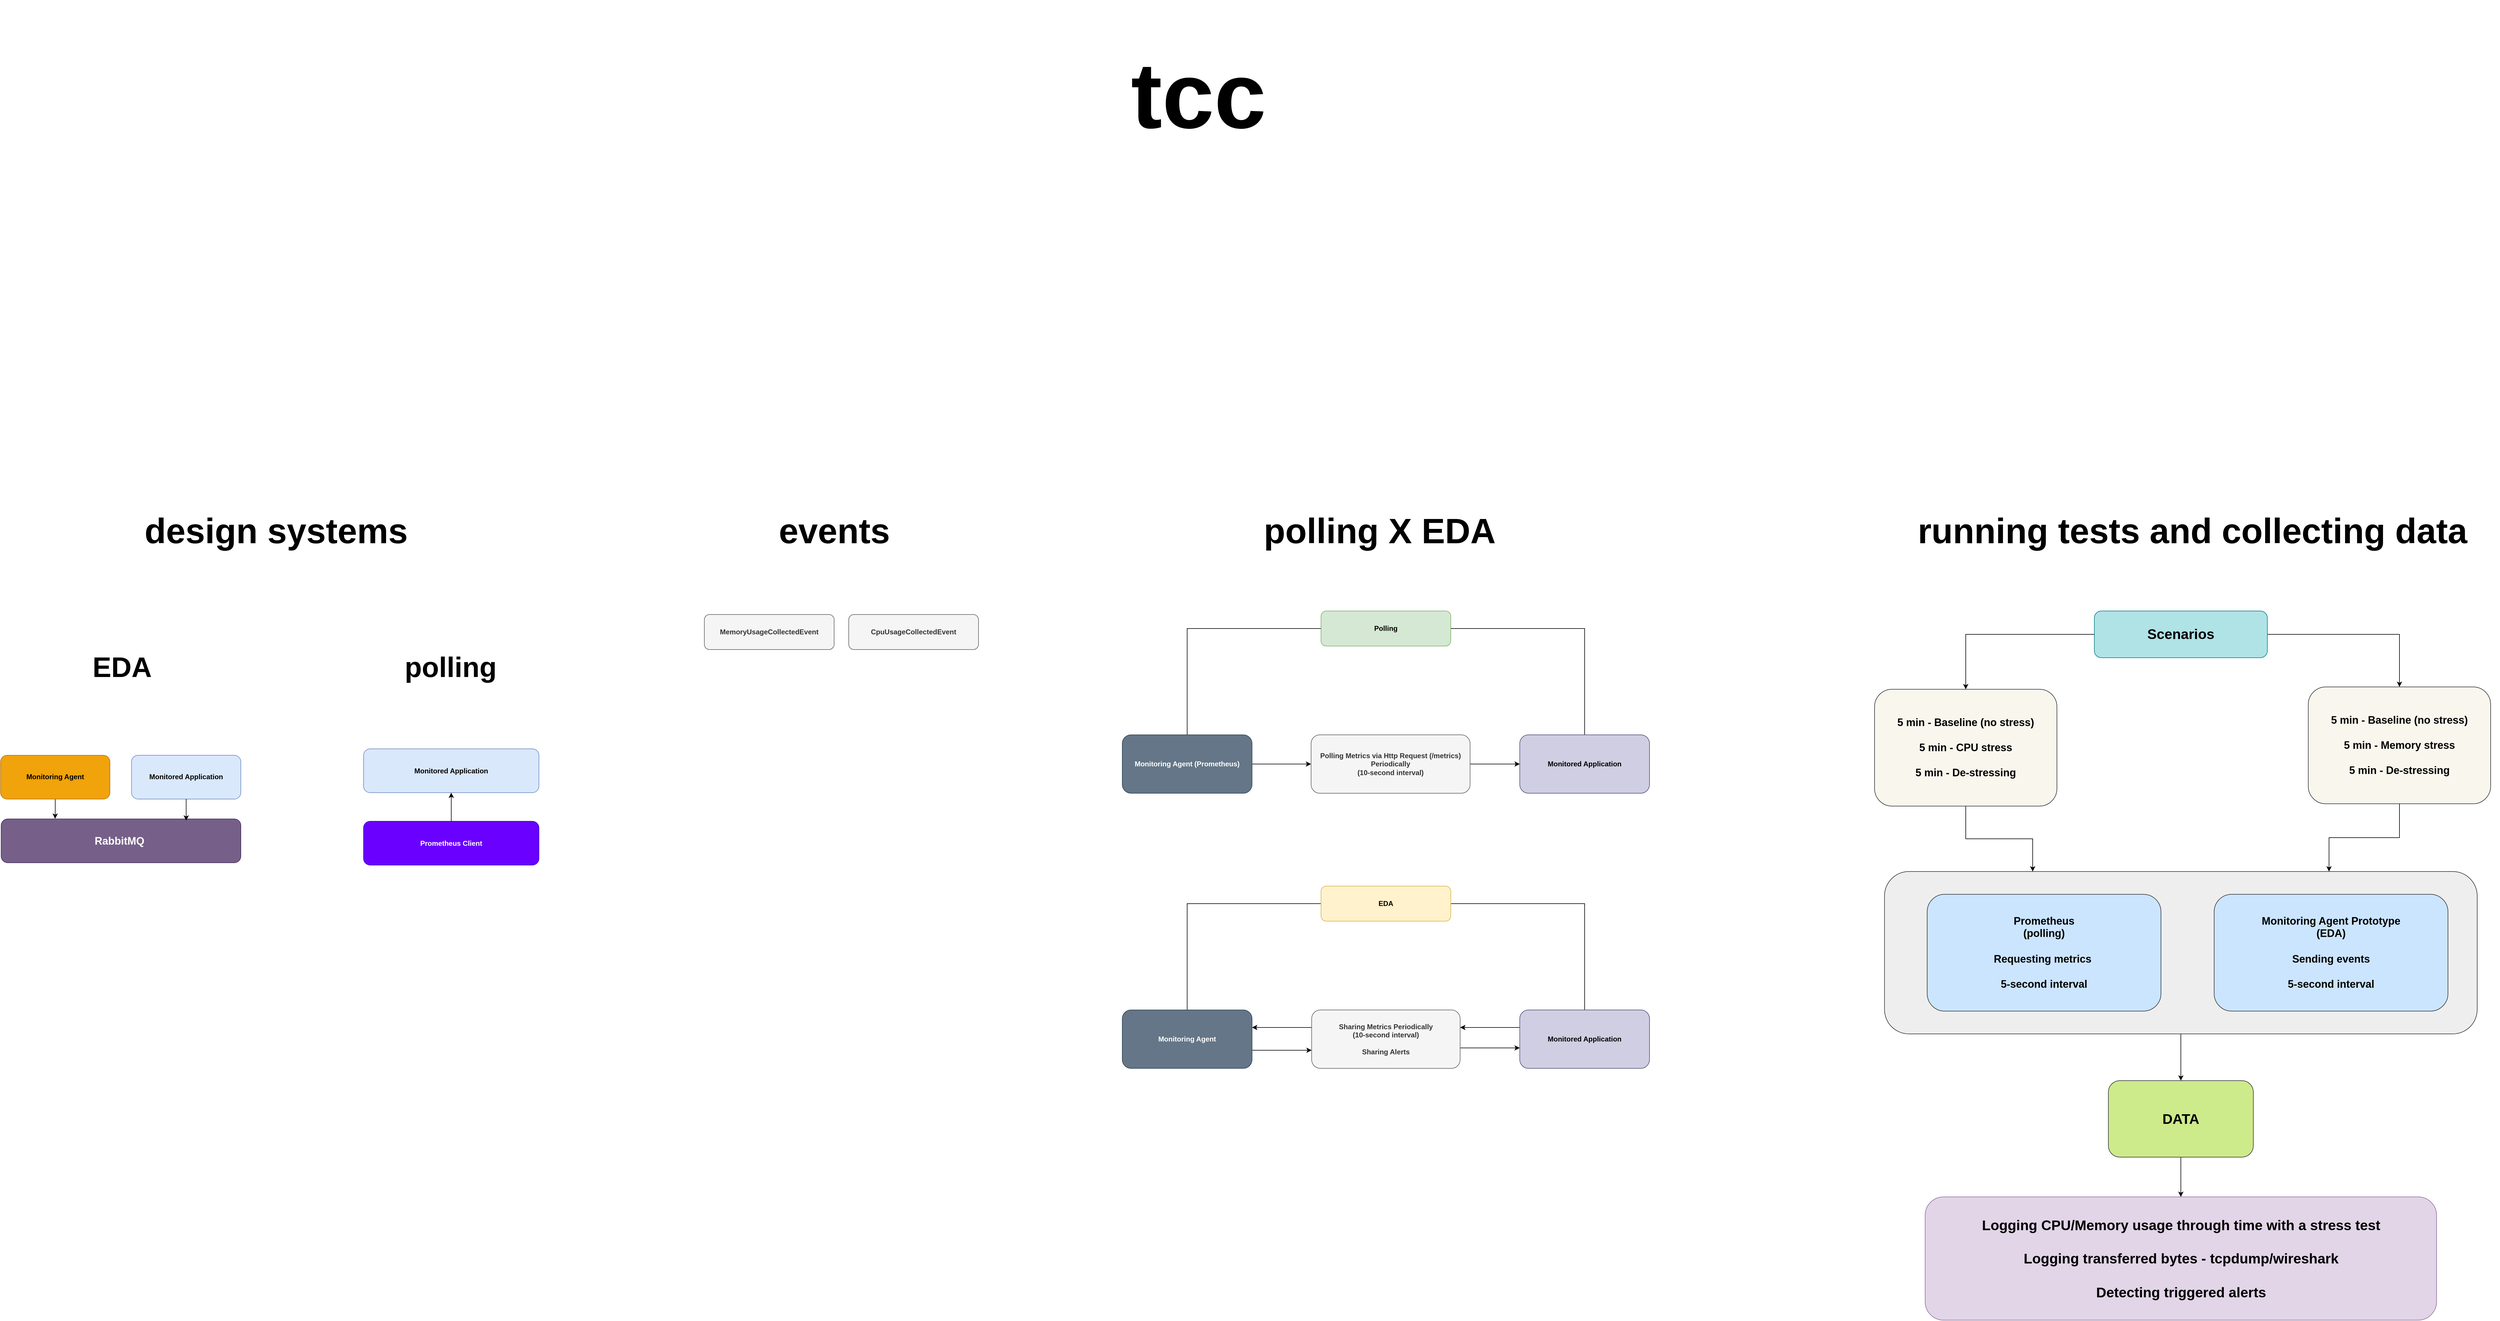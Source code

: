 <mxfile version="27.0.1">
  <diagram name="Page-1" id="tMXXNP4Gvz63WRGAOVup">
    <mxGraphModel dx="7953" dy="4657" grid="0" gridSize="10" guides="1" tooltips="1" connect="1" arrows="1" fold="1" page="0" pageScale="1" pageWidth="850" pageHeight="1100" background="none" math="0" shadow="0">
      <root>
        <mxCell id="0" />
        <mxCell id="1" parent="0" />
        <mxCell id="PLIj2wa3UJK4G8XW_Zh2-36" style="edgeStyle=orthogonalEdgeStyle;rounded=0;orthogonalLoop=1;jettySize=auto;html=1;" parent="1" source="PLIj2wa3UJK4G8XW_Zh2-28" target="PLIj2wa3UJK4G8XW_Zh2-33" edge="1">
          <mxGeometry relative="1" as="geometry" />
        </mxCell>
        <mxCell id="PLIj2wa3UJK4G8XW_Zh2-28" value="" style="rounded=1;whiteSpace=wrap;html=1;fontStyle=1;fontSize=18;fillColor=#eeeeee;strokeColor=#36393d;" parent="1" vertex="1">
          <mxGeometry x="145" y="-192" width="1014" height="278" as="geometry" />
        </mxCell>
        <mxCell id="QCL9CWaMX2KkeLVTbilG-2" value="tcc" style="text;html=1;align=center;verticalAlign=middle;whiteSpace=wrap;rounded=0;fontSize=160;fontStyle=1;fontFamily=Helvetica;" parent="1" vertex="1">
          <mxGeometry x="-1609" y="-1684" width="1161" height="326" as="geometry" />
        </mxCell>
        <mxCell id="QCL9CWaMX2KkeLVTbilG-7" value="events" style="text;html=1;align=center;verticalAlign=middle;whiteSpace=wrap;rounded=0;fontSize=60;fontStyle=1;fontFamily=Helvetica;" parent="1" vertex="1">
          <mxGeometry x="-1910" y="-844" width="517" height="138" as="geometry" />
        </mxCell>
        <mxCell id="QCL9CWaMX2KkeLVTbilG-38" value="design systems" style="text;html=1;align=center;verticalAlign=middle;whiteSpace=wrap;rounded=0;fontSize=60;fontStyle=1;fontFamily=Helvetica;" parent="1" vertex="1">
          <mxGeometry x="-2865" y="-844" width="517" height="138" as="geometry" />
        </mxCell>
        <mxCell id="QCL9CWaMX2KkeLVTbilG-55" value="MemoryUsageCollectedEvent" style="rounded=1;whiteSpace=wrap;html=1;fillColor=#f5f5f5;fontColor=#333333;strokeColor=#666666;fontStyle=1" parent="1" vertex="1">
          <mxGeometry x="-1874" y="-632" width="222" height="60" as="geometry" />
        </mxCell>
        <mxCell id="VkpXK9qTSNjcK0zEMSsr-28" value="CpuUsageCollectedEvent" style="rounded=1;whiteSpace=wrap;html=1;fillColor=#f5f5f5;fontColor=#333333;strokeColor=#666666;fontStyle=1" parent="1" vertex="1">
          <mxGeometry x="-1627" y="-632" width="222" height="60" as="geometry" />
        </mxCell>
        <mxCell id="PLIj2wa3UJK4G8XW_Zh2-63" style="edgeStyle=orthogonalEdgeStyle;rounded=0;orthogonalLoop=1;jettySize=auto;html=1;" parent="1" source="1jicTN_pAsYFOgk-eUM7-3" target="QCL9CWaMX2KkeLVTbilG-46" edge="1">
          <mxGeometry relative="1" as="geometry" />
        </mxCell>
        <mxCell id="1jicTN_pAsYFOgk-eUM7-3" value="Prometheus Client" style="rounded=1;whiteSpace=wrap;html=1;fillColor=#6a00ff;strokeColor=#3700CC;fontStyle=1;fontColor=#ffffff;" parent="1" vertex="1">
          <mxGeometry x="-2457" y="-278" width="300" height="75" as="geometry" />
        </mxCell>
        <mxCell id="JNNC70xLUOCxBY-MtSvW-1" value="polling X EDA" style="text;html=1;align=center;verticalAlign=middle;whiteSpace=wrap;rounded=0;fontSize=60;fontStyle=1;fontFamily=Helvetica;" parent="1" vertex="1">
          <mxGeometry x="-977" y="-844" width="517" height="138" as="geometry" />
        </mxCell>
        <mxCell id="JNNC70xLUOCxBY-MtSvW-13" style="edgeStyle=orthogonalEdgeStyle;rounded=0;orthogonalLoop=1;jettySize=auto;html=1;endArrow=none;startFill=0;" parent="1" source="JNNC70xLUOCxBY-MtSvW-2" target="JNNC70xLUOCxBY-MtSvW-6" edge="1">
          <mxGeometry relative="1" as="geometry" />
        </mxCell>
        <mxCell id="JNNC70xLUOCxBY-MtSvW-17" style="edgeStyle=orthogonalEdgeStyle;rounded=0;orthogonalLoop=1;jettySize=auto;html=1;endArrow=none;startFill=0;" parent="1" source="JNNC70xLUOCxBY-MtSvW-2" target="JNNC70xLUOCxBY-MtSvW-15" edge="1">
          <mxGeometry relative="1" as="geometry" />
        </mxCell>
        <mxCell id="JNNC70xLUOCxBY-MtSvW-2" value="Polling" style="rounded=1;whiteSpace=wrap;html=1;fillColor=#d5e8d4;strokeColor=#82b366;fontStyle=1" parent="1" vertex="1">
          <mxGeometry x="-819" y="-638" width="222" height="60" as="geometry" />
        </mxCell>
        <mxCell id="JNNC70xLUOCxBY-MtSvW-22" style="edgeStyle=orthogonalEdgeStyle;rounded=0;orthogonalLoop=1;jettySize=auto;html=1;endArrow=none;startFill=0;" parent="1" source="JNNC70xLUOCxBY-MtSvW-3" target="JNNC70xLUOCxBY-MtSvW-21" edge="1">
          <mxGeometry relative="1" as="geometry" />
        </mxCell>
        <mxCell id="JNNC70xLUOCxBY-MtSvW-24" style="edgeStyle=orthogonalEdgeStyle;rounded=0;orthogonalLoop=1;jettySize=auto;html=1;endArrow=none;startFill=0;" parent="1" source="JNNC70xLUOCxBY-MtSvW-3" target="JNNC70xLUOCxBY-MtSvW-23" edge="1">
          <mxGeometry relative="1" as="geometry" />
        </mxCell>
        <mxCell id="JNNC70xLUOCxBY-MtSvW-3" value="EDA" style="rounded=1;whiteSpace=wrap;html=1;fillColor=#fff2cc;strokeColor=#d6b656;fontStyle=1" parent="1" vertex="1">
          <mxGeometry x="-819" y="-167" width="222" height="60" as="geometry" />
        </mxCell>
        <mxCell id="JNNC70xLUOCxBY-MtSvW-19" style="edgeStyle=orthogonalEdgeStyle;rounded=0;orthogonalLoop=1;jettySize=auto;html=1;" parent="1" source="JNNC70xLUOCxBY-MtSvW-6" target="JNNC70xLUOCxBY-MtSvW-16" edge="1">
          <mxGeometry relative="1" as="geometry" />
        </mxCell>
        <mxCell id="JNNC70xLUOCxBY-MtSvW-6" value="Monitoring Agent (Prometheus)" style="rounded=1;whiteSpace=wrap;html=1;fillColor=#647687;strokeColor=#314354;fontStyle=1;fontColor=#ffffff;" parent="1" vertex="1">
          <mxGeometry x="-1159" y="-426" width="222" height="100" as="geometry" />
        </mxCell>
        <mxCell id="JNNC70xLUOCxBY-MtSvW-26" style="edgeStyle=orthogonalEdgeStyle;rounded=0;orthogonalLoop=1;jettySize=auto;html=1;" parent="1" source="JNNC70xLUOCxBY-MtSvW-7" target="JNNC70xLUOCxBY-MtSvW-21" edge="1">
          <mxGeometry relative="1" as="geometry">
            <Array as="points">
              <mxPoint x="-874" y="75" />
              <mxPoint x="-874" y="75" />
            </Array>
          </mxGeometry>
        </mxCell>
        <mxCell id="k1iTT2K7MQ_K4zx84KMY-3" style="edgeStyle=orthogonalEdgeStyle;rounded=0;orthogonalLoop=1;jettySize=auto;html=1;" parent="1" source="JNNC70xLUOCxBY-MtSvW-7" target="JNNC70xLUOCxBY-MtSvW-23" edge="1">
          <mxGeometry relative="1" as="geometry">
            <Array as="points">
              <mxPoint x="-538" y="110" />
              <mxPoint x="-538" y="110" />
            </Array>
          </mxGeometry>
        </mxCell>
        <mxCell id="JNNC70xLUOCxBY-MtSvW-7" value="Sharing Metrics Periodically &lt;br&gt;(10-second interval)&lt;div&gt;&lt;br&gt;&lt;/div&gt;&lt;div&gt;Sharing Alerts&lt;/div&gt;" style="rounded=1;whiteSpace=wrap;html=1;fillColor=#f5f5f5;strokeColor=#666666;fontStyle=1;fontColor=#333333;" parent="1" vertex="1">
          <mxGeometry x="-835" y="45" width="254" height="100" as="geometry" />
        </mxCell>
        <mxCell id="JNNC70xLUOCxBY-MtSvW-15" value="Monitored Application" style="rounded=1;whiteSpace=wrap;html=1;fillColor=#d0cee2;strokeColor=#56517e;fontStyle=1;" parent="1" vertex="1">
          <mxGeometry x="-479" y="-426" width="222" height="100" as="geometry" />
        </mxCell>
        <mxCell id="JNNC70xLUOCxBY-MtSvW-20" style="edgeStyle=orthogonalEdgeStyle;rounded=0;orthogonalLoop=1;jettySize=auto;html=1;" parent="1" source="JNNC70xLUOCxBY-MtSvW-16" target="JNNC70xLUOCxBY-MtSvW-15" edge="1">
          <mxGeometry relative="1" as="geometry" />
        </mxCell>
        <mxCell id="JNNC70xLUOCxBY-MtSvW-16" value="Polling Metrics via Http Request (/metrics) Periodically&lt;div&gt;&lt;span style=&quot;background-color: transparent; color: light-dark(rgb(51, 51, 51), rgb(193, 193, 193));&quot;&gt;(10-second interval)&lt;/span&gt;&lt;/div&gt;" style="rounded=1;whiteSpace=wrap;html=1;fillColor=#f5f5f5;strokeColor=#666666;fontStyle=1;fontColor=#333333;" parent="1" vertex="1">
          <mxGeometry x="-836" y="-426" width="272" height="100" as="geometry" />
        </mxCell>
        <mxCell id="k1iTT2K7MQ_K4zx84KMY-2" style="edgeStyle=orthogonalEdgeStyle;rounded=0;orthogonalLoop=1;jettySize=auto;html=1;" parent="1" source="JNNC70xLUOCxBY-MtSvW-21" target="JNNC70xLUOCxBY-MtSvW-7" edge="1">
          <mxGeometry relative="1" as="geometry">
            <Array as="points">
              <mxPoint x="-891" y="114" />
              <mxPoint x="-891" y="114" />
            </Array>
          </mxGeometry>
        </mxCell>
        <mxCell id="JNNC70xLUOCxBY-MtSvW-21" value="Monitoring Agent" style="rounded=1;whiteSpace=wrap;html=1;fillColor=#647687;strokeColor=#314354;fontStyle=1;fontColor=#ffffff;" parent="1" vertex="1">
          <mxGeometry x="-1159" y="45" width="222" height="100" as="geometry" />
        </mxCell>
        <mxCell id="JNNC70xLUOCxBY-MtSvW-25" style="edgeStyle=orthogonalEdgeStyle;rounded=0;orthogonalLoop=1;jettySize=auto;html=1;" parent="1" source="JNNC70xLUOCxBY-MtSvW-23" target="JNNC70xLUOCxBY-MtSvW-7" edge="1">
          <mxGeometry relative="1" as="geometry">
            <Array as="points">
              <mxPoint x="-531" y="75" />
              <mxPoint x="-531" y="75" />
            </Array>
          </mxGeometry>
        </mxCell>
        <mxCell id="JNNC70xLUOCxBY-MtSvW-23" value="Monitored Application" style="rounded=1;whiteSpace=wrap;html=1;fillColor=#d0cee2;strokeColor=#56517e;fontStyle=1;" parent="1" vertex="1">
          <mxGeometry x="-479" y="45" width="222" height="100" as="geometry" />
        </mxCell>
        <mxCell id="k1iTT2K7MQ_K4zx84KMY-4" value="running tests and collecting data" style="text;html=1;align=center;verticalAlign=middle;whiteSpace=wrap;rounded=0;fontSize=60;fontStyle=1;fontFamily=Helvetica;" parent="1" vertex="1">
          <mxGeometry x="147" y="-844" width="1050" height="138" as="geometry" />
        </mxCell>
        <mxCell id="PLIj2wa3UJK4G8XW_Zh2-5" style="edgeStyle=orthogonalEdgeStyle;rounded=0;orthogonalLoop=1;jettySize=auto;html=1;" parent="1" source="k1iTT2K7MQ_K4zx84KMY-11" target="k1iTT2K7MQ_K4zx84KMY-17" edge="1">
          <mxGeometry relative="1" as="geometry" />
        </mxCell>
        <mxCell id="PLIj2wa3UJK4G8XW_Zh2-11" style="edgeStyle=orthogonalEdgeStyle;rounded=0;orthogonalLoop=1;jettySize=auto;html=1;" parent="1" source="k1iTT2K7MQ_K4zx84KMY-11" target="PLIj2wa3UJK4G8XW_Zh2-9" edge="1">
          <mxGeometry relative="1" as="geometry" />
        </mxCell>
        <mxCell id="k1iTT2K7MQ_K4zx84KMY-11" value="Scenarios" style="rounded=1;whiteSpace=wrap;html=1;fillColor=#b0e3e6;strokeColor=#0e8088;fontStyle=1;fontSize=24;" parent="1" vertex="1">
          <mxGeometry x="504" y="-638" width="296" height="80" as="geometry" />
        </mxCell>
        <mxCell id="k1iTT2K7MQ_K4zx84KMY-14" value="Logging CPU/Memory usage through time with a stress test&lt;div&gt;&lt;br&gt;&lt;/div&gt;&lt;div&gt;Logging transferred bytes - tcpdump/wireshark&lt;/div&gt;&lt;div&gt;&lt;br&gt;&lt;/div&gt;&lt;div&gt;Detecting triggered alerts&lt;/div&gt;" style="rounded=1;whiteSpace=wrap;html=1;fillColor=#e1d5e7;strokeColor=#9673a6;fontStyle=1;fontSize=24;" parent="1" vertex="1">
          <mxGeometry x="214.5" y="365" width="875" height="211" as="geometry" />
        </mxCell>
        <mxCell id="PLIj2wa3UJK4G8XW_Zh2-29" style="edgeStyle=orthogonalEdgeStyle;rounded=0;orthogonalLoop=1;jettySize=auto;html=1;entryX=0.25;entryY=0;entryDx=0;entryDy=0;" parent="1" source="k1iTT2K7MQ_K4zx84KMY-17" target="PLIj2wa3UJK4G8XW_Zh2-28" edge="1">
          <mxGeometry relative="1" as="geometry" />
        </mxCell>
        <mxCell id="k1iTT2K7MQ_K4zx84KMY-17" value="5 min - Baseline (no stress)&lt;div&gt;&lt;br&gt;&lt;/div&gt;&lt;div&gt;5 min - CPU stress&lt;/div&gt;&lt;div&gt;&lt;br&gt;&lt;/div&gt;&lt;div&gt;5 min - De-stressing&lt;/div&gt;" style="rounded=1;whiteSpace=wrap;html=1;fontStyle=1;fontSize=18;fillColor=#f9f7ed;strokeColor=#36393d;" parent="1" vertex="1">
          <mxGeometry x="128" y="-504" width="312" height="200" as="geometry" />
        </mxCell>
        <mxCell id="PLIj2wa3UJK4G8XW_Zh2-3" value="Prometheus&lt;br&gt;(polling)&lt;div&gt;&lt;br&gt;&lt;/div&gt;&lt;div&gt;Requesting metrics&amp;nbsp;&lt;/div&gt;&lt;div&gt;&lt;br&gt;&lt;/div&gt;&lt;div&gt;5-second interval&lt;/div&gt;" style="rounded=1;whiteSpace=wrap;html=1;fontStyle=1;fontSize=18;fillColor=#cce5ff;strokeColor=#36393d;" parent="1" vertex="1">
          <mxGeometry x="218" y="-153" width="400" height="200" as="geometry" />
        </mxCell>
        <mxCell id="PLIj2wa3UJK4G8XW_Zh2-4" value="Monitoring Agent Prototype&lt;br&gt;(EDA)&lt;div&gt;&lt;br&gt;&lt;/div&gt;&lt;div&gt;Sending events&lt;/div&gt;&lt;div&gt;&lt;br&gt;&lt;/div&gt;&lt;div&gt;5-second interval&lt;/div&gt;" style="rounded=1;whiteSpace=wrap;html=1;fontStyle=1;fontSize=18;fillColor=#cce5ff;strokeColor=#36393d;" parent="1" vertex="1">
          <mxGeometry x="709" y="-153" width="400" height="200" as="geometry" />
        </mxCell>
        <mxCell id="PLIj2wa3UJK4G8XW_Zh2-30" style="edgeStyle=orthogonalEdgeStyle;rounded=0;orthogonalLoop=1;jettySize=auto;html=1;entryX=0.75;entryY=0;entryDx=0;entryDy=0;" parent="1" source="PLIj2wa3UJK4G8XW_Zh2-9" target="PLIj2wa3UJK4G8XW_Zh2-28" edge="1">
          <mxGeometry relative="1" as="geometry" />
        </mxCell>
        <mxCell id="PLIj2wa3UJK4G8XW_Zh2-9" value="5 min - Baseline (no stress)&lt;div&gt;&lt;br&gt;&lt;/div&gt;&lt;div&gt;5 min - Memory stress&lt;/div&gt;&lt;div&gt;&lt;br&gt;&lt;/div&gt;&lt;div&gt;5 min - De-stressing&lt;/div&gt;" style="rounded=1;whiteSpace=wrap;html=1;fontStyle=1;fontSize=18;fillColor=#f9f7ed;strokeColor=#36393d;" parent="1" vertex="1">
          <mxGeometry x="870" y="-508" width="312" height="200" as="geometry" />
        </mxCell>
        <mxCell id="PLIj2wa3UJK4G8XW_Zh2-37" style="edgeStyle=orthogonalEdgeStyle;rounded=0;orthogonalLoop=1;jettySize=auto;html=1;" parent="1" source="PLIj2wa3UJK4G8XW_Zh2-33" target="k1iTT2K7MQ_K4zx84KMY-14" edge="1">
          <mxGeometry relative="1" as="geometry" />
        </mxCell>
        <mxCell id="PLIj2wa3UJK4G8XW_Zh2-33" value="DATA" style="rounded=1;whiteSpace=wrap;html=1;fillColor=#cdeb8b;strokeColor=#36393d;fontStyle=1;fontSize=24;" parent="1" vertex="1">
          <mxGeometry x="528" y="166" width="248" height="131" as="geometry" />
        </mxCell>
        <mxCell id="PLIj2wa3UJK4G8XW_Zh2-38" value="&lt;div&gt;&lt;font style=&quot;font-size: 18px;&quot;&gt;&lt;span style=&quot;background-color: transparent; color: light-dark(rgb(255, 255, 255), rgb(18, 18, 18));&quot;&gt;RabbitMQ&amp;nbsp;&lt;/span&gt;&lt;/font&gt;&lt;/div&gt;" style="rounded=1;whiteSpace=wrap;html=1;fillColor=#76608a;strokeColor=#432D57;fontStyle=1;fontColor=#ffffff;" parent="1" vertex="1">
          <mxGeometry x="-3077" y="-282" width="410" height="75" as="geometry" />
        </mxCell>
        <mxCell id="PLIj2wa3UJK4G8XW_Zh2-53" value="EDA" style="text;html=1;align=center;verticalAlign=middle;whiteSpace=wrap;rounded=0;fontSize=48;fontStyle=1;fontFamily=Helvetica;" parent="1" vertex="1">
          <mxGeometry x="-3020" y="-572" width="300" height="60" as="geometry" />
        </mxCell>
        <mxCell id="PLIj2wa3UJK4G8XW_Zh2-54" value="polling" style="text;html=1;align=center;verticalAlign=middle;whiteSpace=wrap;rounded=0;fontSize=48;fontStyle=1;fontFamily=Helvetica;" parent="1" vertex="1">
          <mxGeometry x="-2458" y="-572" width="300" height="60" as="geometry" />
        </mxCell>
        <mxCell id="PLIj2wa3UJK4G8XW_Zh2-60" style="edgeStyle=orthogonalEdgeStyle;rounded=0;orthogonalLoop=1;jettySize=auto;html=1;entryX=0.225;entryY=-0.004;entryDx=0;entryDy=0;entryPerimeter=0;" parent="1" source="PLIj2wa3UJK4G8XW_Zh2-47" target="PLIj2wa3UJK4G8XW_Zh2-38" edge="1">
          <mxGeometry relative="1" as="geometry" />
        </mxCell>
        <mxCell id="PLIj2wa3UJK4G8XW_Zh2-47" value="Monitoring Agent" style="rounded=1;whiteSpace=wrap;html=1;fillColor=#f0a30a;strokeColor=#BD7000;fontStyle=1;fontColor=#000000;movable=1;resizable=1;rotatable=1;deletable=1;editable=1;locked=0;connectable=1;" parent="1" vertex="1">
          <mxGeometry x="-3078" y="-391.001" width="187" height="75" as="geometry" />
        </mxCell>
        <mxCell id="PLIj2wa3UJK4G8XW_Zh2-42" value="Monitored Application" style="rounded=1;whiteSpace=wrap;html=1;fillColor=#dae8fc;strokeColor=#6c8ebf;fontStyle=1" parent="1" vertex="1">
          <mxGeometry x="-2854" y="-391.001" width="187" height="75" as="geometry" />
        </mxCell>
        <mxCell id="QCL9CWaMX2KkeLVTbilG-46" value="Monitored Application" style="rounded=1;whiteSpace=wrap;html=1;fillColor=#dae8fc;strokeColor=#6c8ebf;fontStyle=1" parent="1" vertex="1">
          <mxGeometry x="-2457" y="-402" width="300" height="75" as="geometry" />
        </mxCell>
        <mxCell id="PLIj2wa3UJK4G8XW_Zh2-62" style="edgeStyle=orthogonalEdgeStyle;rounded=0;orthogonalLoop=1;jettySize=auto;html=1;entryX=0.772;entryY=0.038;entryDx=0;entryDy=0;entryPerimeter=0;" parent="1" source="PLIj2wa3UJK4G8XW_Zh2-42" target="PLIj2wa3UJK4G8XW_Zh2-38" edge="1">
          <mxGeometry relative="1" as="geometry" />
        </mxCell>
      </root>
    </mxGraphModel>
  </diagram>
</mxfile>
